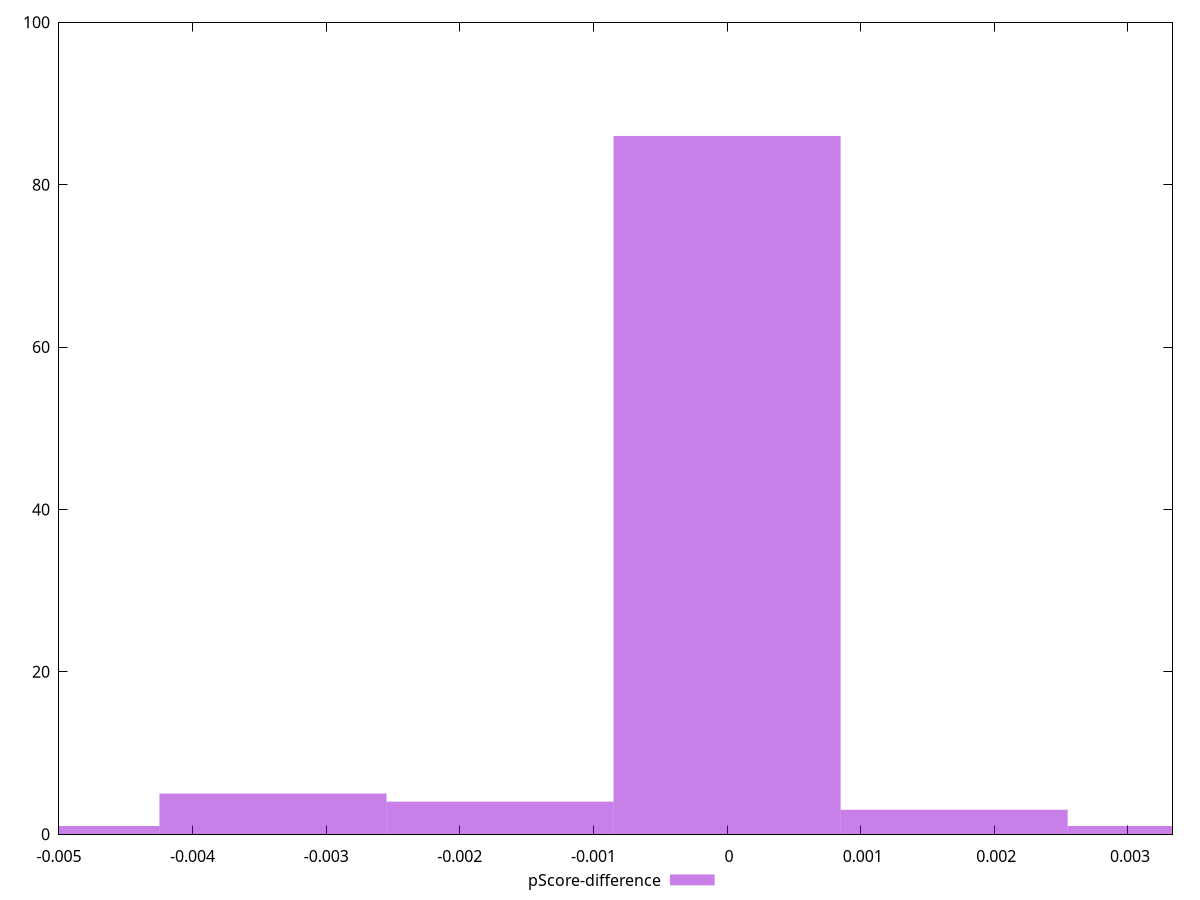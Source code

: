 reset

$pScoreDifference <<EOF
0 86
0.0016992608346550816 3
-0.0016992608346550816 4
-0.003398521669310163 5
0.003398521669310163 1
-0.005097782503965245 1
EOF

set key outside below
set boxwidth 0.0016992608346550816
set xrange [-0.0050000000000000044:0.0033333333333332993]
set yrange [0:100]
set trange [0:100]
set style fill transparent solid 0.5 noborder
set terminal svg size 640, 490 enhanced background rgb 'white'
set output "reports/report_00031_2021-02-24T23-18-18.084Z/uses-http2/samples/astro/pScore-difference/histogram.svg"

plot $pScoreDifference title "pScore-difference" with boxes

reset
